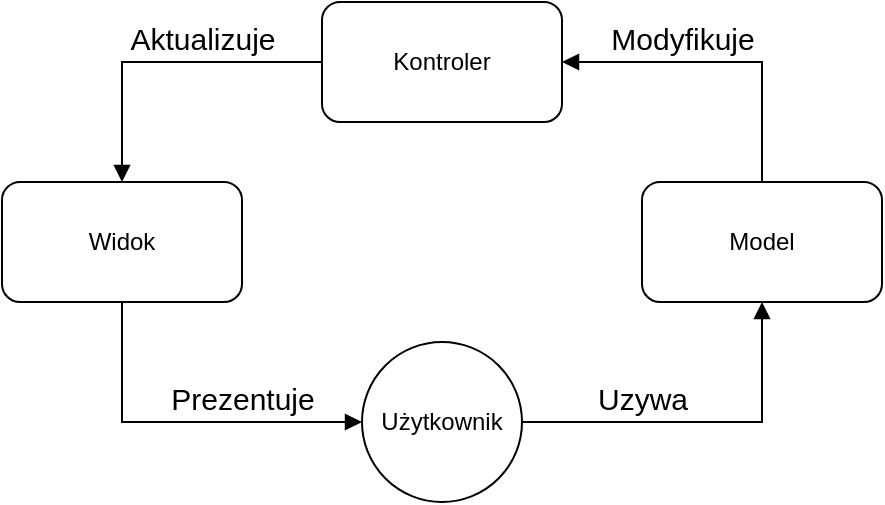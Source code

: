 <mxfile version="17.4.0" type="github">
  <diagram id="C5RBs43oDa-KdzZeNtuy" name="Page-1">
    <mxGraphModel dx="782" dy="706" grid="1" gridSize="10" guides="1" tooltips="1" connect="1" arrows="1" fold="1" page="1" pageScale="1" pageWidth="827" pageHeight="1169" math="0" shadow="0">
      <root>
        <mxCell id="WIyWlLk6GJQsqaUBKTNV-0" />
        <mxCell id="WIyWlLk6GJQsqaUBKTNV-1" parent="WIyWlLk6GJQsqaUBKTNV-0" />
        <mxCell id="JQm_htrBAYtIusMSWRQM-1" value="Kontroler" style="rounded=1;whiteSpace=wrap;html=1;" vertex="1" parent="WIyWlLk6GJQsqaUBKTNV-1">
          <mxGeometry x="280" y="80" width="120" height="60" as="geometry" />
        </mxCell>
        <mxCell id="JQm_htrBAYtIusMSWRQM-2" value="Widok" style="rounded=1;whiteSpace=wrap;html=1;" vertex="1" parent="WIyWlLk6GJQsqaUBKTNV-1">
          <mxGeometry x="120" y="170" width="120" height="60" as="geometry" />
        </mxCell>
        <mxCell id="JQm_htrBAYtIusMSWRQM-3" value="Model" style="rounded=1;whiteSpace=wrap;html=1;" vertex="1" parent="WIyWlLk6GJQsqaUBKTNV-1">
          <mxGeometry x="440" y="170" width="120" height="60" as="geometry" />
        </mxCell>
        <mxCell id="JQm_htrBAYtIusMSWRQM-4" value="Użytkownik" style="ellipse;whiteSpace=wrap;html=1;aspect=fixed;" vertex="1" parent="WIyWlLk6GJQsqaUBKTNV-1">
          <mxGeometry x="300" y="250" width="80" height="80" as="geometry" />
        </mxCell>
        <mxCell id="JQm_htrBAYtIusMSWRQM-8" value="&lt;font style=&quot;font-size: 15px&quot;&gt;Aktualizuje&lt;/font&gt;" style="html=1;verticalAlign=bottom;endArrow=block;rounded=0;exitX=0;exitY=0.5;exitDx=0;exitDy=0;entryX=0.5;entryY=0;entryDx=0;entryDy=0;" edge="1" parent="WIyWlLk6GJQsqaUBKTNV-1" source="JQm_htrBAYtIusMSWRQM-1" target="JQm_htrBAYtIusMSWRQM-2">
          <mxGeometry x="-0.25" width="80" relative="1" as="geometry">
            <mxPoint x="130" y="270" as="sourcePoint" />
            <mxPoint x="210" y="270" as="targetPoint" />
            <Array as="points">
              <mxPoint x="180" y="110" />
            </Array>
            <mxPoint as="offset" />
          </mxGeometry>
        </mxCell>
        <mxCell id="JQm_htrBAYtIusMSWRQM-9" value="&lt;font style=&quot;font-size: 15px&quot;&gt;Modyfikuje&lt;/font&gt;" style="html=1;verticalAlign=bottom;endArrow=block;rounded=0;exitX=0.5;exitY=0;exitDx=0;exitDy=0;entryX=1;entryY=0.5;entryDx=0;entryDy=0;" edge="1" parent="WIyWlLk6GJQsqaUBKTNV-1" source="JQm_htrBAYtIusMSWRQM-3" target="JQm_htrBAYtIusMSWRQM-1">
          <mxGeometry x="0.25" width="80" relative="1" as="geometry">
            <mxPoint x="570" y="90" as="sourcePoint" />
            <mxPoint x="470" y="150" as="targetPoint" />
            <Array as="points">
              <mxPoint x="500" y="110" />
            </Array>
            <mxPoint as="offset" />
          </mxGeometry>
        </mxCell>
        <mxCell id="JQm_htrBAYtIusMSWRQM-10" value="&lt;font style=&quot;font-size: 15px&quot;&gt;Prezentuje&lt;/font&gt;" style="html=1;verticalAlign=bottom;endArrow=block;rounded=0;exitX=0.5;exitY=1;exitDx=0;exitDy=0;entryX=0;entryY=0.5;entryDx=0;entryDy=0;" edge="1" parent="WIyWlLk6GJQsqaUBKTNV-1" source="JQm_htrBAYtIusMSWRQM-2" target="JQm_htrBAYtIusMSWRQM-4">
          <mxGeometry x="0.333" width="80" relative="1" as="geometry">
            <mxPoint x="300" y="130" as="sourcePoint" />
            <mxPoint x="200" y="190" as="targetPoint" />
            <Array as="points">
              <mxPoint x="180" y="290" />
            </Array>
            <mxPoint as="offset" />
          </mxGeometry>
        </mxCell>
        <mxCell id="JQm_htrBAYtIusMSWRQM-11" value="&lt;font style=&quot;font-size: 15px&quot;&gt;Uzywa&lt;/font&gt;" style="html=1;verticalAlign=bottom;endArrow=block;rounded=0;exitX=1;exitY=0.5;exitDx=0;exitDy=0;entryX=0.5;entryY=1;entryDx=0;entryDy=0;" edge="1" parent="WIyWlLk6GJQsqaUBKTNV-1" source="JQm_htrBAYtIusMSWRQM-4" target="JQm_htrBAYtIusMSWRQM-3">
          <mxGeometry x="-0.333" width="80" relative="1" as="geometry">
            <mxPoint x="440" y="280" as="sourcePoint" />
            <mxPoint x="560" y="340" as="targetPoint" />
            <Array as="points">
              <mxPoint x="500" y="290" />
            </Array>
            <mxPoint as="offset" />
          </mxGeometry>
        </mxCell>
      </root>
    </mxGraphModel>
  </diagram>
</mxfile>
